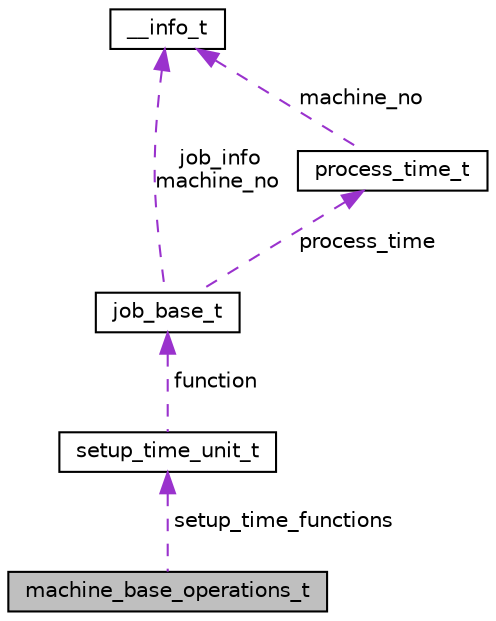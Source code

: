 digraph "machine_base_operations_t"
{
 // LATEX_PDF_SIZE
  edge [fontname="Helvetica",fontsize="10",labelfontname="Helvetica",labelfontsize="10"];
  node [fontname="Helvetica",fontsize="10",shape=record];
  Node1 [label="machine_base_operations_t",height=0.2,width=0.4,color="black", fillcolor="grey75", style="filled", fontcolor="black",tooltip="The structure to store all operations of struct machine_base_t."];
  Node2 -> Node1 [dir="back",color="darkorchid3",fontsize="10",style="dashed",label=" setup_time_functions" ,fontname="Helvetica"];
  Node2 [label="setup_time_unit_t",height=0.2,width=0.4,color="black", fillcolor="white", style="filled",URL="$structsetup__time__unit__t.html",tooltip=" "];
  Node3 -> Node2 [dir="back",color="darkorchid3",fontsize="10",style="dashed",label=" function" ,fontname="Helvetica"];
  Node3 [label="job_base_t",height=0.2,width=0.4,color="black", fillcolor="white", style="filled",URL="$structjob__base__t.html",tooltip="A structure that store genes and some basic information about job."];
  Node4 -> Node3 [dir="back",color="darkorchid3",fontsize="10",style="dashed",label=" job_info\nmachine_no" ,fontname="Helvetica"];
  Node4 [label="__info_t",height=0.2,width=0.4,color="black", fillcolor="white", style="filled",URL="$struct____info__t.html",tooltip=" "];
  Node5 -> Node3 [dir="back",color="darkorchid3",fontsize="10",style="dashed",label=" process_time" ,fontname="Helvetica"];
  Node5 [label="process_time_t",height=0.2,width=0.4,color="black", fillcolor="white", style="filled",URL="$structprocess__time__t.html",tooltip="A structure that store machine number and its process time."];
  Node4 -> Node5 [dir="back",color="darkorchid3",fontsize="10",style="dashed",label=" machine_no" ,fontname="Helvetica"];
}
